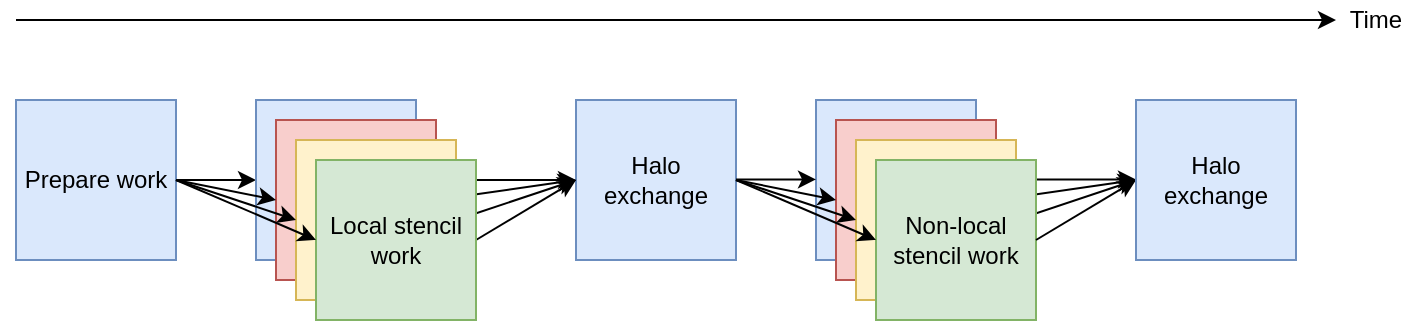 <mxfile version="13.11.0" type="github"><diagram id="CEOoAoQKqHlWKiBfO-Pc" name="Page-1"><mxGraphModel dx="1257" dy="848" grid="1" gridSize="10" guides="1" tooltips="1" connect="1" arrows="1" fold="1" page="1" pageScale="1" pageWidth="850" pageHeight="1100" math="0" shadow="0"><root><mxCell id="0"/><mxCell id="1" parent="0"/><mxCell id="sJOnPlGs0kBCH_ZzDXKr-27" value="" style="endArrow=classic;html=1;" parent="1" edge="1"><mxGeometry width="50" height="50" relative="1" as="geometry"><mxPoint x="540" y="180" as="sourcePoint"/><mxPoint x="600" y="160" as="targetPoint"/></mxGeometry></mxCell><mxCell id="sJOnPlGs0kBCH_ZzDXKr-26" value="" style="endArrow=classic;html=1;" parent="1" edge="1"><mxGeometry width="50" height="50" relative="1" as="geometry"><mxPoint x="530" y="170" as="sourcePoint"/><mxPoint x="600" y="160" as="targetPoint"/></mxGeometry></mxCell><mxCell id="sJOnPlGs0kBCH_ZzDXKr-25" value="" style="endArrow=classic;html=1;exitX=1;exitY=0.5;exitDx=0;exitDy=0;" parent="1" edge="1"><mxGeometry width="50" height="50" relative="1" as="geometry"><mxPoint x="520" y="159.71" as="sourcePoint"/><mxPoint x="600" y="159.71" as="targetPoint"/></mxGeometry></mxCell><mxCell id="sJOnPlGs0kBCH_ZzDXKr-2" value="" style="endArrow=classic;html=1;" parent="1" target="sJOnPlGs0kBCH_ZzDXKr-3" edge="1"><mxGeometry width="50" height="50" relative="1" as="geometry"><mxPoint x="40" y="80" as="sourcePoint"/><mxPoint x="720" y="80" as="targetPoint"/></mxGeometry></mxCell><mxCell id="sJOnPlGs0kBCH_ZzDXKr-3" value="Time" style="text;html=1;strokeColor=none;fillColor=none;align=center;verticalAlign=middle;whiteSpace=wrap;rounded=0;" parent="1" vertex="1"><mxGeometry x="700" y="70" width="40" height="20" as="geometry"/></mxCell><mxCell id="sJOnPlGs0kBCH_ZzDXKr-5" value="Prepare work" style="whiteSpace=wrap;html=1;aspect=fixed;fillColor=#dae8fc;strokeColor=#6c8ebf;" parent="1" vertex="1"><mxGeometry x="40" y="120" width="80" height="80" as="geometry"/></mxCell><mxCell id="sJOnPlGs0kBCH_ZzDXKr-11" value="Halo exchange" style="whiteSpace=wrap;html=1;aspect=fixed;fillColor=#dae8fc;strokeColor=#6c8ebf;" parent="1" vertex="1"><mxGeometry x="320" y="120" width="80" height="80" as="geometry"/></mxCell><mxCell id="sJOnPlGs0kBCH_ZzDXKr-12" value="" style="whiteSpace=wrap;html=1;aspect=fixed;fillColor=#dae8fc;strokeColor=#6c8ebf;" parent="1" vertex="1"><mxGeometry x="440" y="120" width="80" height="80" as="geometry"/></mxCell><mxCell id="sJOnPlGs0kBCH_ZzDXKr-13" value="" style="whiteSpace=wrap;html=1;aspect=fixed;fillColor=#f8cecc;strokeColor=#b85450;" parent="1" vertex="1"><mxGeometry x="450" y="130" width="80" height="80" as="geometry"/></mxCell><mxCell id="sJOnPlGs0kBCH_ZzDXKr-14" value="" style="whiteSpace=wrap;html=1;aspect=fixed;fillColor=#fff2cc;strokeColor=#d6b656;" parent="1" vertex="1"><mxGeometry x="460" y="140" width="80" height="80" as="geometry"/></mxCell><mxCell id="sJOnPlGs0kBCH_ZzDXKr-15" value="Non-local stencil work" style="whiteSpace=wrap;html=1;aspect=fixed;fillColor=#d5e8d4;strokeColor=#82b366;" parent="1" vertex="1"><mxGeometry x="470" y="150" width="80" height="80" as="geometry"/></mxCell><mxCell id="sJOnPlGs0kBCH_ZzDXKr-16" value="" style="endArrow=classic;html=1;exitX=1;exitY=0.5;exitDx=0;exitDy=0;entryX=0;entryY=0.5;entryDx=0;entryDy=0;" parent="1" source="sJOnPlGs0kBCH_ZzDXKr-5" target="sJOnPlGs0kBCH_ZzDXKr-6" edge="1"><mxGeometry width="50" height="50" relative="1" as="geometry"><mxPoint x="420" y="470" as="sourcePoint"/><mxPoint x="470" y="420" as="targetPoint"/></mxGeometry></mxCell><mxCell id="sJOnPlGs0kBCH_ZzDXKr-20" value="" style="endArrow=classic;html=1;exitX=1;exitY=0.5;exitDx=0;exitDy=0;" parent="1" source="sJOnPlGs0kBCH_ZzDXKr-6" target="sJOnPlGs0kBCH_ZzDXKr-11" edge="1"><mxGeometry width="50" height="50" relative="1" as="geometry"><mxPoint x="320" y="260" as="sourcePoint"/><mxPoint x="470" y="420" as="targetPoint"/></mxGeometry></mxCell><mxCell id="sJOnPlGs0kBCH_ZzDXKr-6" value="" style="whiteSpace=wrap;html=1;aspect=fixed;fillColor=#dae8fc;strokeColor=#6c8ebf;" parent="1" vertex="1"><mxGeometry x="160" y="120" width="80" height="80" as="geometry"/></mxCell><mxCell id="sJOnPlGs0kBCH_ZzDXKr-9" value="" style="whiteSpace=wrap;html=1;aspect=fixed;fillColor=#f8cecc;strokeColor=#b85450;" parent="1" vertex="1"><mxGeometry x="170" y="130" width="80" height="80" as="geometry"/></mxCell><mxCell id="sJOnPlGs0kBCH_ZzDXKr-21" value="" style="endArrow=classic;html=1;exitX=1;exitY=0.5;exitDx=0;exitDy=0;entryX=0;entryY=0.5;entryDx=0;entryDy=0;" parent="1" source="sJOnPlGs0kBCH_ZzDXKr-9" target="sJOnPlGs0kBCH_ZzDXKr-11" edge="1"><mxGeometry width="50" height="50" relative="1" as="geometry"><mxPoint x="420" y="470" as="sourcePoint"/><mxPoint x="470" y="420" as="targetPoint"/></mxGeometry></mxCell><mxCell id="sJOnPlGs0kBCH_ZzDXKr-8" value="" style="whiteSpace=wrap;html=1;aspect=fixed;fillColor=#fff2cc;strokeColor=#d6b656;" parent="1" vertex="1"><mxGeometry x="180" y="140" width="80" height="80" as="geometry"/></mxCell><mxCell id="sJOnPlGs0kBCH_ZzDXKr-22" value="" style="endArrow=classic;html=1;exitX=1;exitY=0.5;exitDx=0;exitDy=0;entryX=0;entryY=0.5;entryDx=0;entryDy=0;" parent="1" source="sJOnPlGs0kBCH_ZzDXKr-8" target="sJOnPlGs0kBCH_ZzDXKr-11" edge="1"><mxGeometry width="50" height="50" relative="1" as="geometry"><mxPoint x="420" y="470" as="sourcePoint"/><mxPoint x="470" y="420" as="targetPoint"/></mxGeometry></mxCell><mxCell id="sJOnPlGs0kBCH_ZzDXKr-23" value="" style="endArrow=classic;html=1;exitX=1;exitY=0.5;exitDx=0;exitDy=0;entryX=0;entryY=0.5;entryDx=0;entryDy=0;" parent="1" source="sJOnPlGs0kBCH_ZzDXKr-7" target="sJOnPlGs0kBCH_ZzDXKr-11" edge="1"><mxGeometry width="50" height="50" relative="1" as="geometry"><mxPoint x="420" y="470" as="sourcePoint"/><mxPoint x="470" y="420" as="targetPoint"/></mxGeometry></mxCell><mxCell id="sJOnPlGs0kBCH_ZzDXKr-7" value="Local stencil work" style="whiteSpace=wrap;html=1;aspect=fixed;fillColor=#d5e8d4;strokeColor=#82b366;" parent="1" vertex="1"><mxGeometry x="190" y="150" width="80" height="80" as="geometry"/></mxCell><mxCell id="sJOnPlGs0kBCH_ZzDXKr-19" value="" style="endArrow=classic;html=1;exitX=1;exitY=0.5;exitDx=0;exitDy=0;entryX=0;entryY=0.5;entryDx=0;entryDy=0;" parent="1" source="sJOnPlGs0kBCH_ZzDXKr-5" target="sJOnPlGs0kBCH_ZzDXKr-7" edge="1"><mxGeometry width="50" height="50" relative="1" as="geometry"><mxPoint x="420" y="470" as="sourcePoint"/><mxPoint x="470" y="420" as="targetPoint"/></mxGeometry></mxCell><mxCell id="sJOnPlGs0kBCH_ZzDXKr-17" value="" style="endArrow=classic;html=1;exitX=1;exitY=0.5;exitDx=0;exitDy=0;entryX=0;entryY=0.5;entryDx=0;entryDy=0;" parent="1" source="sJOnPlGs0kBCH_ZzDXKr-5" target="sJOnPlGs0kBCH_ZzDXKr-9" edge="1"><mxGeometry width="50" height="50" relative="1" as="geometry"><mxPoint x="420" y="470" as="sourcePoint"/><mxPoint x="470" y="420" as="targetPoint"/></mxGeometry></mxCell><mxCell id="sJOnPlGs0kBCH_ZzDXKr-18" value="" style="endArrow=classic;html=1;entryX=0;entryY=0.5;entryDx=0;entryDy=0;" parent="1" target="sJOnPlGs0kBCH_ZzDXKr-8" edge="1"><mxGeometry width="50" height="50" relative="1" as="geometry"><mxPoint x="120" y="160" as="sourcePoint"/><mxPoint x="470" y="420" as="targetPoint"/></mxGeometry></mxCell><mxCell id="sJOnPlGs0kBCH_ZzDXKr-28" value="" style="endArrow=classic;html=1;" parent="1" edge="1"><mxGeometry width="50" height="50" relative="1" as="geometry"><mxPoint x="550" y="190" as="sourcePoint"/><mxPoint x="600" y="160" as="targetPoint"/></mxGeometry></mxCell><mxCell id="sJOnPlGs0kBCH_ZzDXKr-30" value="" style="endArrow=classic;html=1;exitX=1;exitY=0.5;exitDx=0;exitDy=0;entryX=0;entryY=0.5;entryDx=0;entryDy=0;" parent="1" edge="1"><mxGeometry width="50" height="50" relative="1" as="geometry"><mxPoint x="400" y="159.71" as="sourcePoint"/><mxPoint x="440" y="159.71" as="targetPoint"/></mxGeometry></mxCell><mxCell id="sJOnPlGs0kBCH_ZzDXKr-31" value="" style="endArrow=classic;html=1;entryX=0;entryY=0.5;entryDx=0;entryDy=0;" parent="1" target="sJOnPlGs0kBCH_ZzDXKr-14" edge="1"><mxGeometry width="50" height="50" relative="1" as="geometry"><mxPoint x="400" y="160" as="sourcePoint"/><mxPoint x="410" y="270" as="targetPoint"/></mxGeometry></mxCell><mxCell id="sJOnPlGs0kBCH_ZzDXKr-32" value="" style="endArrow=classic;html=1;exitX=1;exitY=0.5;exitDx=0;exitDy=0;entryX=0;entryY=0.5;entryDx=0;entryDy=0;" parent="1" source="sJOnPlGs0kBCH_ZzDXKr-11" target="sJOnPlGs0kBCH_ZzDXKr-15" edge="1"><mxGeometry width="50" height="50" relative="1" as="geometry"><mxPoint x="400" y="270" as="sourcePoint"/><mxPoint x="450" y="280" as="targetPoint"/></mxGeometry></mxCell><mxCell id="sJOnPlGs0kBCH_ZzDXKr-33" value="" style="endArrow=classic;html=1;entryX=0;entryY=0.5;entryDx=0;entryDy=0;" parent="1" target="sJOnPlGs0kBCH_ZzDXKr-13" edge="1"><mxGeometry width="50" height="50" relative="1" as="geometry"><mxPoint x="400" y="160" as="sourcePoint"/><mxPoint x="400" y="260" as="targetPoint"/></mxGeometry></mxCell><mxCell id="sJOnPlGs0kBCH_ZzDXKr-34" value="Halo exchange" style="whiteSpace=wrap;html=1;aspect=fixed;fillColor=#dae8fc;strokeColor=#6c8ebf;" parent="1" vertex="1"><mxGeometry x="600" y="120" width="80" height="80" as="geometry"/></mxCell></root></mxGraphModel></diagram></mxfile>